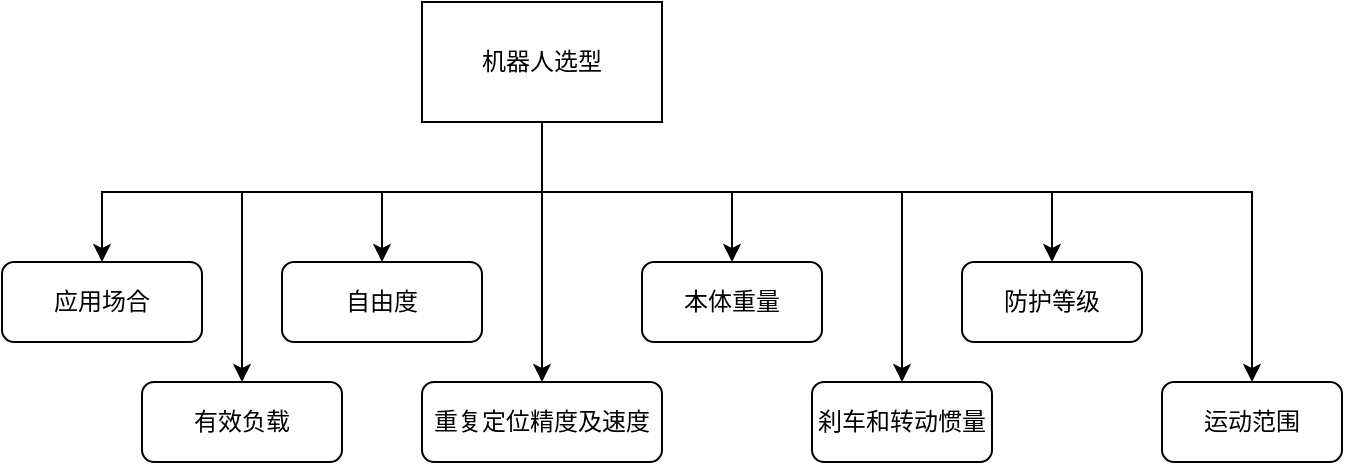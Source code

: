 <mxfile version="17.5.0" type="github">
  <diagram id="FtHF8-tuiiTphFqlTY1k" name="Page-1">
    <mxGraphModel dx="1422" dy="772" grid="1" gridSize="10" guides="1" tooltips="1" connect="1" arrows="1" fold="1" page="1" pageScale="1" pageWidth="827" pageHeight="1169" math="0" shadow="0">
      <root>
        <mxCell id="0" />
        <mxCell id="1" parent="0" />
        <mxCell id="jvdMhvq9EmM_lFzrDt_4-9" style="edgeStyle=orthogonalEdgeStyle;rounded=0;orthogonalLoop=1;jettySize=auto;html=1;exitX=0.5;exitY=1;exitDx=0;exitDy=0;entryX=0.5;entryY=0;entryDx=0;entryDy=0;" edge="1" parent="1" source="jvdMhvq9EmM_lFzrDt_4-1" target="jvdMhvq9EmM_lFzrDt_4-2">
          <mxGeometry relative="1" as="geometry" />
        </mxCell>
        <mxCell id="jvdMhvq9EmM_lFzrDt_4-10" style="edgeStyle=orthogonalEdgeStyle;rounded=0;orthogonalLoop=1;jettySize=auto;html=1;exitX=0.5;exitY=1;exitDx=0;exitDy=0;" edge="1" parent="1" source="jvdMhvq9EmM_lFzrDt_4-1" target="jvdMhvq9EmM_lFzrDt_4-4">
          <mxGeometry relative="1" as="geometry" />
        </mxCell>
        <mxCell id="jvdMhvq9EmM_lFzrDt_4-11" style="edgeStyle=orthogonalEdgeStyle;rounded=0;orthogonalLoop=1;jettySize=auto;html=1;exitX=0.5;exitY=1;exitDx=0;exitDy=0;entryX=0.5;entryY=0;entryDx=0;entryDy=0;" edge="1" parent="1" source="jvdMhvq9EmM_lFzrDt_4-1" target="jvdMhvq9EmM_lFzrDt_4-3">
          <mxGeometry relative="1" as="geometry">
            <Array as="points">
              <mxPoint x="380" y="115" />
              <mxPoint x="230" y="115" />
            </Array>
          </mxGeometry>
        </mxCell>
        <mxCell id="jvdMhvq9EmM_lFzrDt_4-12" style="edgeStyle=orthogonalEdgeStyle;rounded=0;orthogonalLoop=1;jettySize=auto;html=1;exitX=0.5;exitY=1;exitDx=0;exitDy=0;" edge="1" parent="1" source="jvdMhvq9EmM_lFzrDt_4-1" target="jvdMhvq9EmM_lFzrDt_4-5">
          <mxGeometry relative="1" as="geometry" />
        </mxCell>
        <mxCell id="jvdMhvq9EmM_lFzrDt_4-13" style="edgeStyle=orthogonalEdgeStyle;rounded=0;orthogonalLoop=1;jettySize=auto;html=1;exitX=0.5;exitY=1;exitDx=0;exitDy=0;" edge="1" parent="1" source="jvdMhvq9EmM_lFzrDt_4-1" target="jvdMhvq9EmM_lFzrDt_4-6">
          <mxGeometry relative="1" as="geometry" />
        </mxCell>
        <mxCell id="jvdMhvq9EmM_lFzrDt_4-14" style="edgeStyle=orthogonalEdgeStyle;rounded=0;orthogonalLoop=1;jettySize=auto;html=1;exitX=0.5;exitY=1;exitDx=0;exitDy=0;entryX=0.5;entryY=0;entryDx=0;entryDy=0;" edge="1" parent="1" source="jvdMhvq9EmM_lFzrDt_4-1" target="jvdMhvq9EmM_lFzrDt_4-7">
          <mxGeometry relative="1" as="geometry">
            <Array as="points">
              <mxPoint x="380" y="115" />
              <mxPoint x="560" y="115" />
              <mxPoint x="560" y="210" />
            </Array>
          </mxGeometry>
        </mxCell>
        <mxCell id="jvdMhvq9EmM_lFzrDt_4-15" style="edgeStyle=orthogonalEdgeStyle;rounded=0;orthogonalLoop=1;jettySize=auto;html=1;exitX=0.5;exitY=1;exitDx=0;exitDy=0;entryX=0.5;entryY=0;entryDx=0;entryDy=0;" edge="1" parent="1" source="jvdMhvq9EmM_lFzrDt_4-1" target="jvdMhvq9EmM_lFzrDt_4-8">
          <mxGeometry relative="1" as="geometry" />
        </mxCell>
        <mxCell id="jvdMhvq9EmM_lFzrDt_4-17" style="edgeStyle=orthogonalEdgeStyle;rounded=0;orthogonalLoop=1;jettySize=auto;html=1;exitX=0.5;exitY=1;exitDx=0;exitDy=0;entryX=0.5;entryY=0;entryDx=0;entryDy=0;" edge="1" parent="1" source="jvdMhvq9EmM_lFzrDt_4-1" target="jvdMhvq9EmM_lFzrDt_4-16">
          <mxGeometry relative="1" as="geometry">
            <Array as="points">
              <mxPoint x="380" y="115" />
              <mxPoint x="735" y="115" />
            </Array>
          </mxGeometry>
        </mxCell>
        <mxCell id="jvdMhvq9EmM_lFzrDt_4-1" value="机器人选型" style="rounded=0;whiteSpace=wrap;html=1;" vertex="1" parent="1">
          <mxGeometry x="320" y="20" width="120" height="60" as="geometry" />
        </mxCell>
        <mxCell id="jvdMhvq9EmM_lFzrDt_4-2" value="应用场合" style="rounded=1;whiteSpace=wrap;html=1;" vertex="1" parent="1">
          <mxGeometry x="110" y="150" width="100" height="40" as="geometry" />
        </mxCell>
        <mxCell id="jvdMhvq9EmM_lFzrDt_4-3" value="有效负载" style="rounded=1;whiteSpace=wrap;html=1;" vertex="1" parent="1">
          <mxGeometry x="180" y="210" width="100" height="40" as="geometry" />
        </mxCell>
        <mxCell id="jvdMhvq9EmM_lFzrDt_4-4" value="自由度" style="rounded=1;whiteSpace=wrap;html=1;" vertex="1" parent="1">
          <mxGeometry x="250" y="150" width="100" height="40" as="geometry" />
        </mxCell>
        <mxCell id="jvdMhvq9EmM_lFzrDt_4-5" value="重复定位精度及速度" style="rounded=1;whiteSpace=wrap;html=1;" vertex="1" parent="1">
          <mxGeometry x="320" y="210" width="120" height="40" as="geometry" />
        </mxCell>
        <mxCell id="jvdMhvq9EmM_lFzrDt_4-6" value="本体重量" style="rounded=1;whiteSpace=wrap;html=1;" vertex="1" parent="1">
          <mxGeometry x="430" y="150" width="90" height="40" as="geometry" />
        </mxCell>
        <mxCell id="jvdMhvq9EmM_lFzrDt_4-7" value="刹车和转动惯量" style="rounded=1;whiteSpace=wrap;html=1;" vertex="1" parent="1">
          <mxGeometry x="515" y="210" width="90" height="40" as="geometry" />
        </mxCell>
        <mxCell id="jvdMhvq9EmM_lFzrDt_4-8" value="防护等级" style="rounded=1;whiteSpace=wrap;html=1;" vertex="1" parent="1">
          <mxGeometry x="590" y="150" width="90" height="40" as="geometry" />
        </mxCell>
        <mxCell id="jvdMhvq9EmM_lFzrDt_4-16" value="运动范围" style="rounded=1;whiteSpace=wrap;html=1;" vertex="1" parent="1">
          <mxGeometry x="690" y="210" width="90" height="40" as="geometry" />
        </mxCell>
      </root>
    </mxGraphModel>
  </diagram>
</mxfile>
